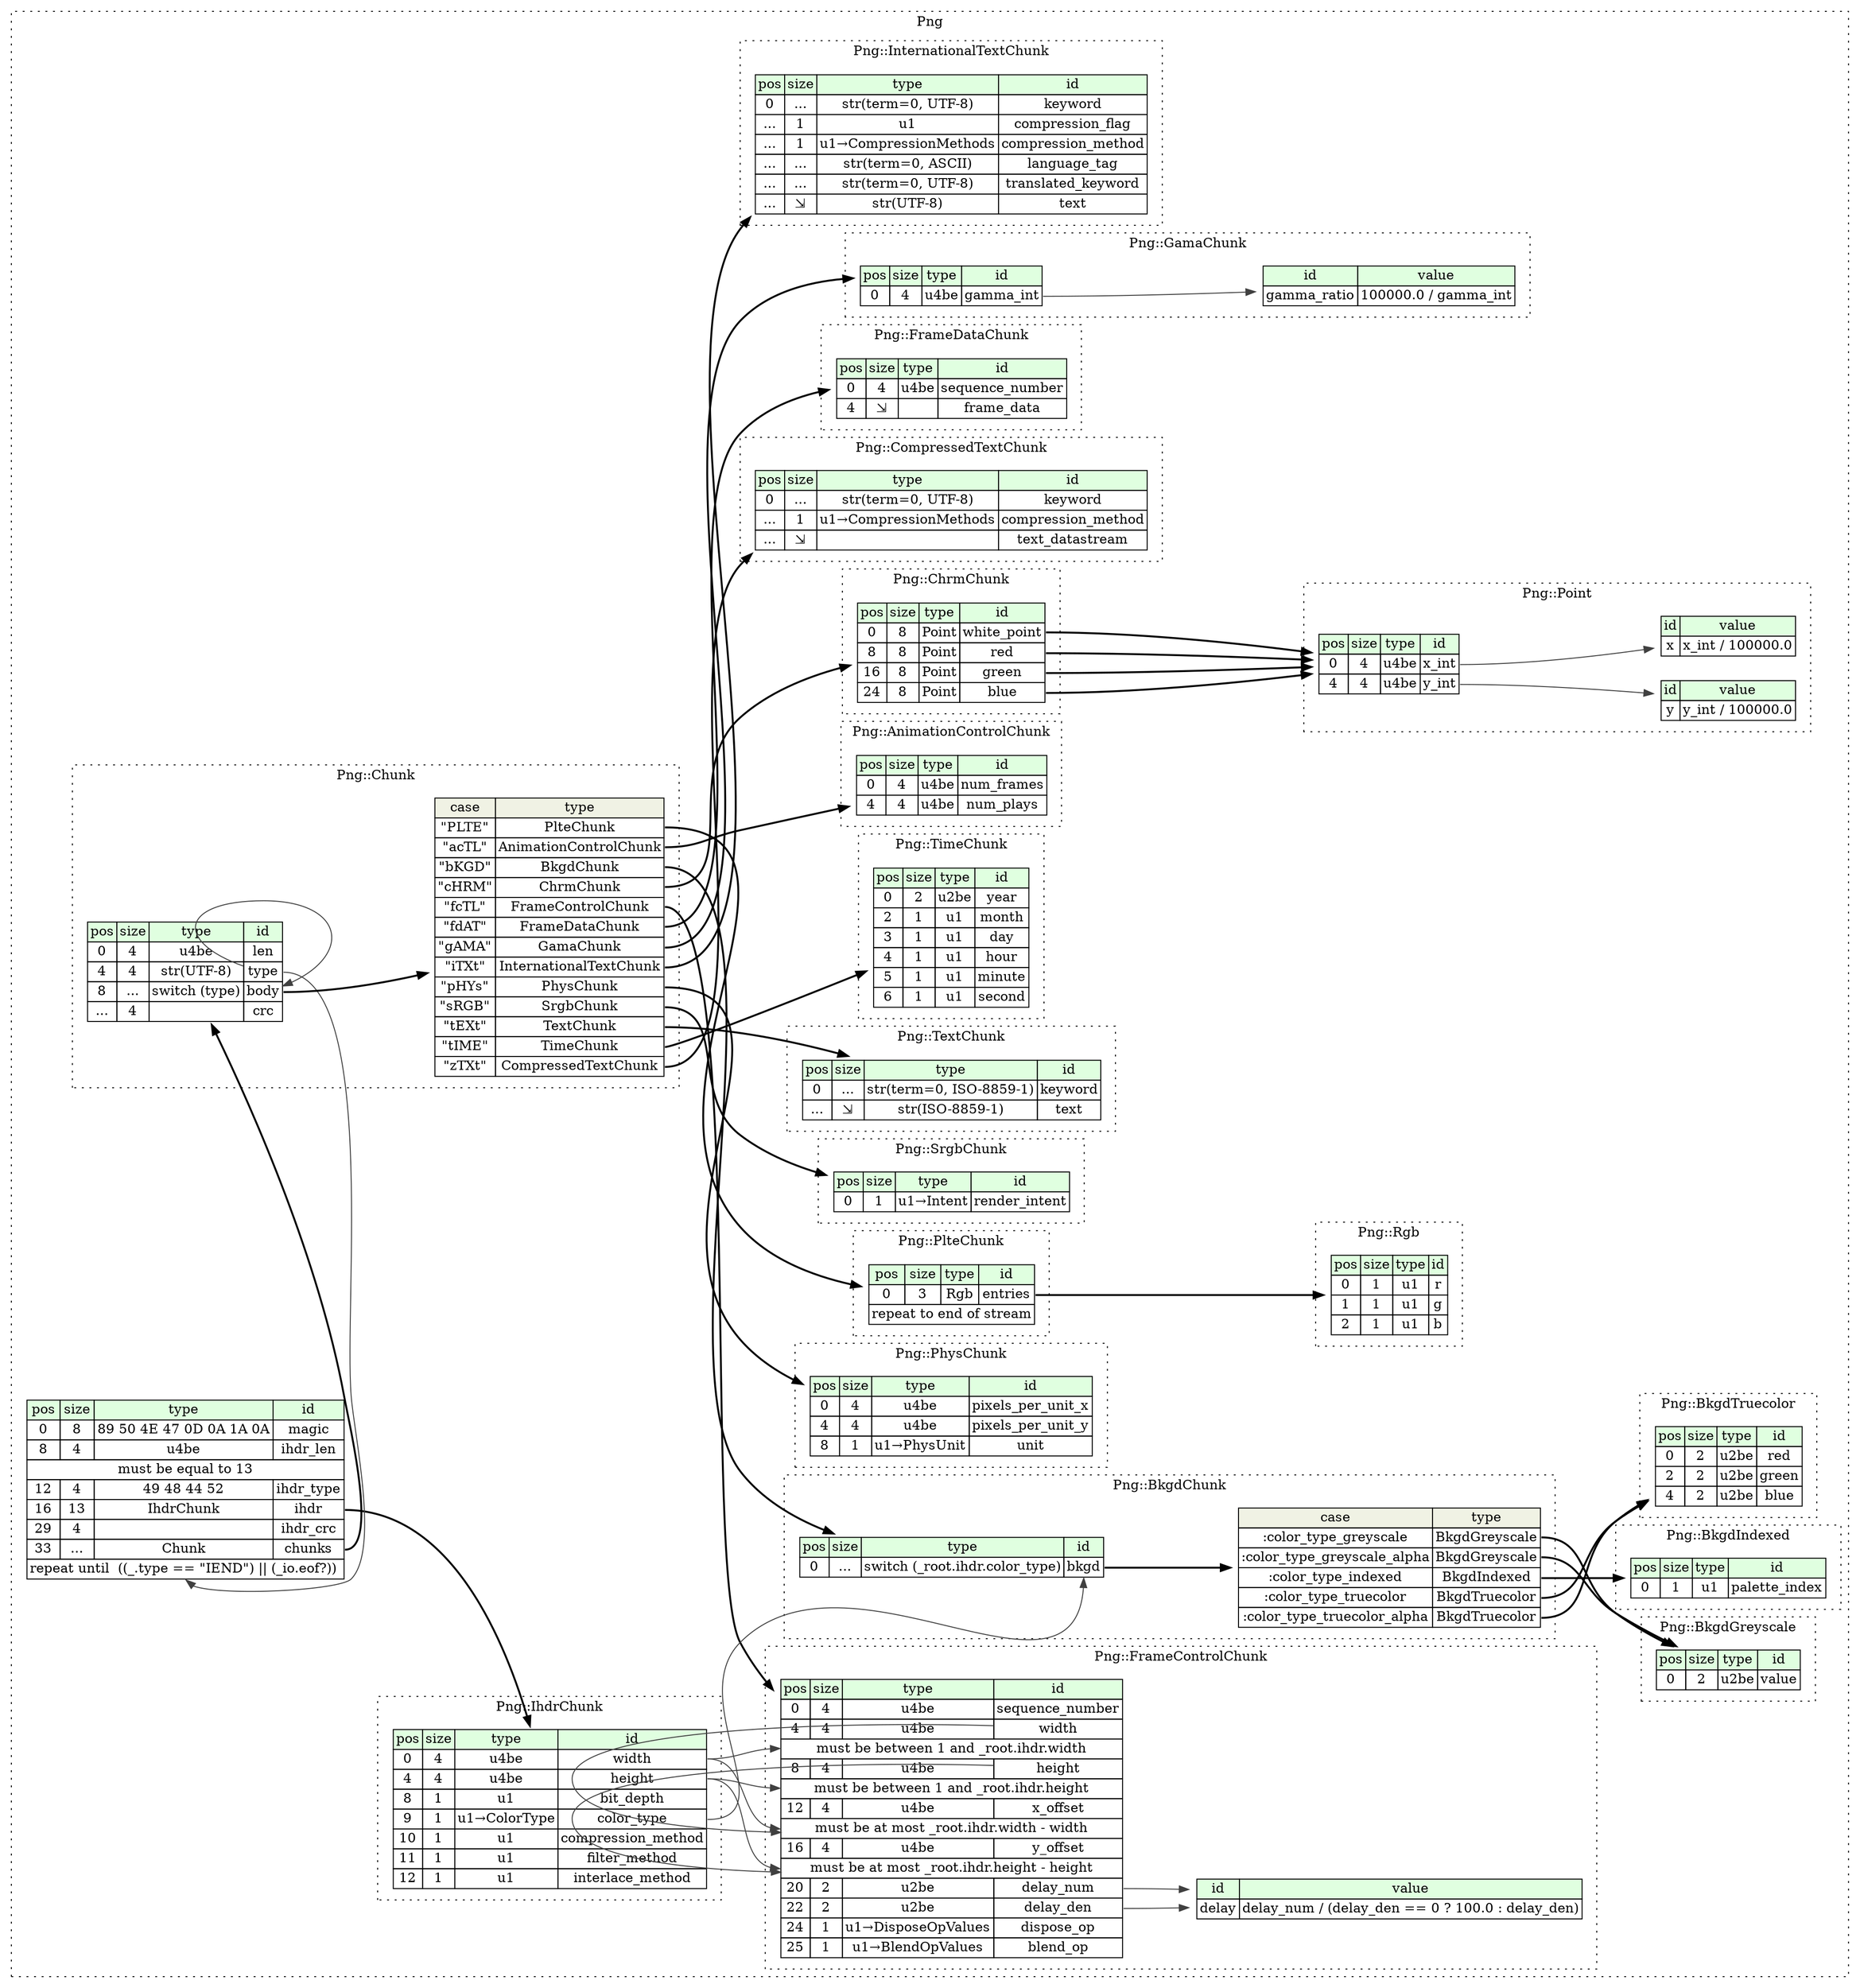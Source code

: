 digraph {
	rankdir=LR;
	node [shape=plaintext];
	subgraph cluster__png {
		label="Png";
		graph[style=dotted];

		png__seq [label=<<TABLE BORDER="0" CELLBORDER="1" CELLSPACING="0">
			<TR><TD BGCOLOR="#E0FFE0">pos</TD><TD BGCOLOR="#E0FFE0">size</TD><TD BGCOLOR="#E0FFE0">type</TD><TD BGCOLOR="#E0FFE0">id</TD></TR>
			<TR><TD PORT="magic_pos">0</TD><TD PORT="magic_size">8</TD><TD>89 50 4E 47 0D 0A 1A 0A</TD><TD PORT="magic_type">magic</TD></TR>
			<TR><TD PORT="ihdr_len_pos">8</TD><TD PORT="ihdr_len_size">4</TD><TD>u4be</TD><TD PORT="ihdr_len_type">ihdr_len</TD></TR>
			<TR><TD COLSPAN="4" PORT="ihdr_len__valid">must be equal to 13</TD></TR>
			<TR><TD PORT="ihdr_type_pos">12</TD><TD PORT="ihdr_type_size">4</TD><TD>49 48 44 52</TD><TD PORT="ihdr_type_type">ihdr_type</TD></TR>
			<TR><TD PORT="ihdr_pos">16</TD><TD PORT="ihdr_size">13</TD><TD>IhdrChunk</TD><TD PORT="ihdr_type">ihdr</TD></TR>
			<TR><TD PORT="ihdr_crc_pos">29</TD><TD PORT="ihdr_crc_size">4</TD><TD></TD><TD PORT="ihdr_crc_type">ihdr_crc</TD></TR>
			<TR><TD PORT="chunks_pos">33</TD><TD PORT="chunks_size">...</TD><TD>Chunk</TD><TD PORT="chunks_type">chunks</TD></TR>
			<TR><TD COLSPAN="4" PORT="chunks__repeat">repeat until  ((_.type == &quot;IEND&quot;) || (_io.eof?)) </TD></TR>
		</TABLE>>];
		subgraph cluster__animation_control_chunk {
			label="Png::AnimationControlChunk";
			graph[style=dotted];

			animation_control_chunk__seq [label=<<TABLE BORDER="0" CELLBORDER="1" CELLSPACING="0">
				<TR><TD BGCOLOR="#E0FFE0">pos</TD><TD BGCOLOR="#E0FFE0">size</TD><TD BGCOLOR="#E0FFE0">type</TD><TD BGCOLOR="#E0FFE0">id</TD></TR>
				<TR><TD PORT="num_frames_pos">0</TD><TD PORT="num_frames_size">4</TD><TD>u4be</TD><TD PORT="num_frames_type">num_frames</TD></TR>
				<TR><TD PORT="num_plays_pos">4</TD><TD PORT="num_plays_size">4</TD><TD>u4be</TD><TD PORT="num_plays_type">num_plays</TD></TR>
			</TABLE>>];
		}
		subgraph cluster__bkgd_chunk {
			label="Png::BkgdChunk";
			graph[style=dotted];

			bkgd_chunk__seq [label=<<TABLE BORDER="0" CELLBORDER="1" CELLSPACING="0">
				<TR><TD BGCOLOR="#E0FFE0">pos</TD><TD BGCOLOR="#E0FFE0">size</TD><TD BGCOLOR="#E0FFE0">type</TD><TD BGCOLOR="#E0FFE0">id</TD></TR>
				<TR><TD PORT="bkgd_pos">0</TD><TD PORT="bkgd_size">...</TD><TD>switch (_root.ihdr.color_type)</TD><TD PORT="bkgd_type">bkgd</TD></TR>
			</TABLE>>];
bkgd_chunk__seq_bkgd_switch [label=<<TABLE BORDER="0" CELLBORDER="1" CELLSPACING="0">
	<TR><TD BGCOLOR="#F0F2E4">case</TD><TD BGCOLOR="#F0F2E4">type</TD></TR>
	<TR><TD>:color_type_greyscale</TD><TD PORT="case0">BkgdGreyscale</TD></TR>
	<TR><TD>:color_type_greyscale_alpha</TD><TD PORT="case1">BkgdGreyscale</TD></TR>
	<TR><TD>:color_type_indexed</TD><TD PORT="case2">BkgdIndexed</TD></TR>
	<TR><TD>:color_type_truecolor</TD><TD PORT="case3">BkgdTruecolor</TD></TR>
	<TR><TD>:color_type_truecolor_alpha</TD><TD PORT="case4">BkgdTruecolor</TD></TR>
</TABLE>>];
		}
		subgraph cluster__bkgd_greyscale {
			label="Png::BkgdGreyscale";
			graph[style=dotted];

			bkgd_greyscale__seq [label=<<TABLE BORDER="0" CELLBORDER="1" CELLSPACING="0">
				<TR><TD BGCOLOR="#E0FFE0">pos</TD><TD BGCOLOR="#E0FFE0">size</TD><TD BGCOLOR="#E0FFE0">type</TD><TD BGCOLOR="#E0FFE0">id</TD></TR>
				<TR><TD PORT="value_pos">0</TD><TD PORT="value_size">2</TD><TD>u2be</TD><TD PORT="value_type">value</TD></TR>
			</TABLE>>];
		}
		subgraph cluster__bkgd_indexed {
			label="Png::BkgdIndexed";
			graph[style=dotted];

			bkgd_indexed__seq [label=<<TABLE BORDER="0" CELLBORDER="1" CELLSPACING="0">
				<TR><TD BGCOLOR="#E0FFE0">pos</TD><TD BGCOLOR="#E0FFE0">size</TD><TD BGCOLOR="#E0FFE0">type</TD><TD BGCOLOR="#E0FFE0">id</TD></TR>
				<TR><TD PORT="palette_index_pos">0</TD><TD PORT="palette_index_size">1</TD><TD>u1</TD><TD PORT="palette_index_type">palette_index</TD></TR>
			</TABLE>>];
		}
		subgraph cluster__bkgd_truecolor {
			label="Png::BkgdTruecolor";
			graph[style=dotted];

			bkgd_truecolor__seq [label=<<TABLE BORDER="0" CELLBORDER="1" CELLSPACING="0">
				<TR><TD BGCOLOR="#E0FFE0">pos</TD><TD BGCOLOR="#E0FFE0">size</TD><TD BGCOLOR="#E0FFE0">type</TD><TD BGCOLOR="#E0FFE0">id</TD></TR>
				<TR><TD PORT="red_pos">0</TD><TD PORT="red_size">2</TD><TD>u2be</TD><TD PORT="red_type">red</TD></TR>
				<TR><TD PORT="green_pos">2</TD><TD PORT="green_size">2</TD><TD>u2be</TD><TD PORT="green_type">green</TD></TR>
				<TR><TD PORT="blue_pos">4</TD><TD PORT="blue_size">2</TD><TD>u2be</TD><TD PORT="blue_type">blue</TD></TR>
			</TABLE>>];
		}
		subgraph cluster__chrm_chunk {
			label="Png::ChrmChunk";
			graph[style=dotted];

			chrm_chunk__seq [label=<<TABLE BORDER="0" CELLBORDER="1" CELLSPACING="0">
				<TR><TD BGCOLOR="#E0FFE0">pos</TD><TD BGCOLOR="#E0FFE0">size</TD><TD BGCOLOR="#E0FFE0">type</TD><TD BGCOLOR="#E0FFE0">id</TD></TR>
				<TR><TD PORT="white_point_pos">0</TD><TD PORT="white_point_size">8</TD><TD>Point</TD><TD PORT="white_point_type">white_point</TD></TR>
				<TR><TD PORT="red_pos">8</TD><TD PORT="red_size">8</TD><TD>Point</TD><TD PORT="red_type">red</TD></TR>
				<TR><TD PORT="green_pos">16</TD><TD PORT="green_size">8</TD><TD>Point</TD><TD PORT="green_type">green</TD></TR>
				<TR><TD PORT="blue_pos">24</TD><TD PORT="blue_size">8</TD><TD>Point</TD><TD PORT="blue_type">blue</TD></TR>
			</TABLE>>];
		}
		subgraph cluster__chunk {
			label="Png::Chunk";
			graph[style=dotted];

			chunk__seq [label=<<TABLE BORDER="0" CELLBORDER="1" CELLSPACING="0">
				<TR><TD BGCOLOR="#E0FFE0">pos</TD><TD BGCOLOR="#E0FFE0">size</TD><TD BGCOLOR="#E0FFE0">type</TD><TD BGCOLOR="#E0FFE0">id</TD></TR>
				<TR><TD PORT="len_pos">0</TD><TD PORT="len_size">4</TD><TD>u4be</TD><TD PORT="len_type">len</TD></TR>
				<TR><TD PORT="type_pos">4</TD><TD PORT="type_size">4</TD><TD>str(UTF-8)</TD><TD PORT="type_type">type</TD></TR>
				<TR><TD PORT="body_pos">8</TD><TD PORT="body_size">...</TD><TD>switch (type)</TD><TD PORT="body_type">body</TD></TR>
				<TR><TD PORT="crc_pos">...</TD><TD PORT="crc_size">4</TD><TD></TD><TD PORT="crc_type">crc</TD></TR>
			</TABLE>>];
chunk__seq_body_switch [label=<<TABLE BORDER="0" CELLBORDER="1" CELLSPACING="0">
	<TR><TD BGCOLOR="#F0F2E4">case</TD><TD BGCOLOR="#F0F2E4">type</TD></TR>
	<TR><TD>&quot;PLTE&quot;</TD><TD PORT="case0">PlteChunk</TD></TR>
	<TR><TD>&quot;acTL&quot;</TD><TD PORT="case1">AnimationControlChunk</TD></TR>
	<TR><TD>&quot;bKGD&quot;</TD><TD PORT="case2">BkgdChunk</TD></TR>
	<TR><TD>&quot;cHRM&quot;</TD><TD PORT="case3">ChrmChunk</TD></TR>
	<TR><TD>&quot;fcTL&quot;</TD><TD PORT="case4">FrameControlChunk</TD></TR>
	<TR><TD>&quot;fdAT&quot;</TD><TD PORT="case5">FrameDataChunk</TD></TR>
	<TR><TD>&quot;gAMA&quot;</TD><TD PORT="case6">GamaChunk</TD></TR>
	<TR><TD>&quot;iTXt&quot;</TD><TD PORT="case7">InternationalTextChunk</TD></TR>
	<TR><TD>&quot;pHYs&quot;</TD><TD PORT="case8">PhysChunk</TD></TR>
	<TR><TD>&quot;sRGB&quot;</TD><TD PORT="case9">SrgbChunk</TD></TR>
	<TR><TD>&quot;tEXt&quot;</TD><TD PORT="case10">TextChunk</TD></TR>
	<TR><TD>&quot;tIME&quot;</TD><TD PORT="case11">TimeChunk</TD></TR>
	<TR><TD>&quot;zTXt&quot;</TD><TD PORT="case12">CompressedTextChunk</TD></TR>
</TABLE>>];
		}
		subgraph cluster__compressed_text_chunk {
			label="Png::CompressedTextChunk";
			graph[style=dotted];

			compressed_text_chunk__seq [label=<<TABLE BORDER="0" CELLBORDER="1" CELLSPACING="0">
				<TR><TD BGCOLOR="#E0FFE0">pos</TD><TD BGCOLOR="#E0FFE0">size</TD><TD BGCOLOR="#E0FFE0">type</TD><TD BGCOLOR="#E0FFE0">id</TD></TR>
				<TR><TD PORT="keyword_pos">0</TD><TD PORT="keyword_size">...</TD><TD>str(term=0, UTF-8)</TD><TD PORT="keyword_type">keyword</TD></TR>
				<TR><TD PORT="compression_method_pos">...</TD><TD PORT="compression_method_size">1</TD><TD>u1→CompressionMethods</TD><TD PORT="compression_method_type">compression_method</TD></TR>
				<TR><TD PORT="text_datastream_pos">...</TD><TD PORT="text_datastream_size">⇲</TD><TD></TD><TD PORT="text_datastream_type">text_datastream</TD></TR>
			</TABLE>>];
		}
		subgraph cluster__frame_control_chunk {
			label="Png::FrameControlChunk";
			graph[style=dotted];

			frame_control_chunk__seq [label=<<TABLE BORDER="0" CELLBORDER="1" CELLSPACING="0">
				<TR><TD BGCOLOR="#E0FFE0">pos</TD><TD BGCOLOR="#E0FFE0">size</TD><TD BGCOLOR="#E0FFE0">type</TD><TD BGCOLOR="#E0FFE0">id</TD></TR>
				<TR><TD PORT="sequence_number_pos">0</TD><TD PORT="sequence_number_size">4</TD><TD>u4be</TD><TD PORT="sequence_number_type">sequence_number</TD></TR>
				<TR><TD PORT="width_pos">4</TD><TD PORT="width_size">4</TD><TD>u4be</TD><TD PORT="width_type">width</TD></TR>
				<TR><TD COLSPAN="4" PORT="width__valid">must be between 1 and _root.ihdr.width</TD></TR>
				<TR><TD PORT="height_pos">8</TD><TD PORT="height_size">4</TD><TD>u4be</TD><TD PORT="height_type">height</TD></TR>
				<TR><TD COLSPAN="4" PORT="height__valid">must be between 1 and _root.ihdr.height</TD></TR>
				<TR><TD PORT="x_offset_pos">12</TD><TD PORT="x_offset_size">4</TD><TD>u4be</TD><TD PORT="x_offset_type">x_offset</TD></TR>
				<TR><TD COLSPAN="4" PORT="x_offset__valid">must be at most _root.ihdr.width - width</TD></TR>
				<TR><TD PORT="y_offset_pos">16</TD><TD PORT="y_offset_size">4</TD><TD>u4be</TD><TD PORT="y_offset_type">y_offset</TD></TR>
				<TR><TD COLSPAN="4" PORT="y_offset__valid">must be at most _root.ihdr.height - height</TD></TR>
				<TR><TD PORT="delay_num_pos">20</TD><TD PORT="delay_num_size">2</TD><TD>u2be</TD><TD PORT="delay_num_type">delay_num</TD></TR>
				<TR><TD PORT="delay_den_pos">22</TD><TD PORT="delay_den_size">2</TD><TD>u2be</TD><TD PORT="delay_den_type">delay_den</TD></TR>
				<TR><TD PORT="dispose_op_pos">24</TD><TD PORT="dispose_op_size">1</TD><TD>u1→DisposeOpValues</TD><TD PORT="dispose_op_type">dispose_op</TD></TR>
				<TR><TD PORT="blend_op_pos">25</TD><TD PORT="blend_op_size">1</TD><TD>u1→BlendOpValues</TD><TD PORT="blend_op_type">blend_op</TD></TR>
			</TABLE>>];
			frame_control_chunk__inst__delay [label=<<TABLE BORDER="0" CELLBORDER="1" CELLSPACING="0">
				<TR><TD BGCOLOR="#E0FFE0">id</TD><TD BGCOLOR="#E0FFE0">value</TD></TR>
				<TR><TD>delay</TD><TD>delay_num / (delay_den == 0 ? 100.0 : delay_den)</TD></TR>
			</TABLE>>];
		}
		subgraph cluster__frame_data_chunk {
			label="Png::FrameDataChunk";
			graph[style=dotted];

			frame_data_chunk__seq [label=<<TABLE BORDER="0" CELLBORDER="1" CELLSPACING="0">
				<TR><TD BGCOLOR="#E0FFE0">pos</TD><TD BGCOLOR="#E0FFE0">size</TD><TD BGCOLOR="#E0FFE0">type</TD><TD BGCOLOR="#E0FFE0">id</TD></TR>
				<TR><TD PORT="sequence_number_pos">0</TD><TD PORT="sequence_number_size">4</TD><TD>u4be</TD><TD PORT="sequence_number_type">sequence_number</TD></TR>
				<TR><TD PORT="frame_data_pos">4</TD><TD PORT="frame_data_size">⇲</TD><TD></TD><TD PORT="frame_data_type">frame_data</TD></TR>
			</TABLE>>];
		}
		subgraph cluster__gama_chunk {
			label="Png::GamaChunk";
			graph[style=dotted];

			gama_chunk__seq [label=<<TABLE BORDER="0" CELLBORDER="1" CELLSPACING="0">
				<TR><TD BGCOLOR="#E0FFE0">pos</TD><TD BGCOLOR="#E0FFE0">size</TD><TD BGCOLOR="#E0FFE0">type</TD><TD BGCOLOR="#E0FFE0">id</TD></TR>
				<TR><TD PORT="gamma_int_pos">0</TD><TD PORT="gamma_int_size">4</TD><TD>u4be</TD><TD PORT="gamma_int_type">gamma_int</TD></TR>
			</TABLE>>];
			gama_chunk__inst__gamma_ratio [label=<<TABLE BORDER="0" CELLBORDER="1" CELLSPACING="0">
				<TR><TD BGCOLOR="#E0FFE0">id</TD><TD BGCOLOR="#E0FFE0">value</TD></TR>
				<TR><TD>gamma_ratio</TD><TD>100000.0 / gamma_int</TD></TR>
			</TABLE>>];
		}
		subgraph cluster__ihdr_chunk {
			label="Png::IhdrChunk";
			graph[style=dotted];

			ihdr_chunk__seq [label=<<TABLE BORDER="0" CELLBORDER="1" CELLSPACING="0">
				<TR><TD BGCOLOR="#E0FFE0">pos</TD><TD BGCOLOR="#E0FFE0">size</TD><TD BGCOLOR="#E0FFE0">type</TD><TD BGCOLOR="#E0FFE0">id</TD></TR>
				<TR><TD PORT="width_pos">0</TD><TD PORT="width_size">4</TD><TD>u4be</TD><TD PORT="width_type">width</TD></TR>
				<TR><TD PORT="height_pos">4</TD><TD PORT="height_size">4</TD><TD>u4be</TD><TD PORT="height_type">height</TD></TR>
				<TR><TD PORT="bit_depth_pos">8</TD><TD PORT="bit_depth_size">1</TD><TD>u1</TD><TD PORT="bit_depth_type">bit_depth</TD></TR>
				<TR><TD PORT="color_type_pos">9</TD><TD PORT="color_type_size">1</TD><TD>u1→ColorType</TD><TD PORT="color_type_type">color_type</TD></TR>
				<TR><TD PORT="compression_method_pos">10</TD><TD PORT="compression_method_size">1</TD><TD>u1</TD><TD PORT="compression_method_type">compression_method</TD></TR>
				<TR><TD PORT="filter_method_pos">11</TD><TD PORT="filter_method_size">1</TD><TD>u1</TD><TD PORT="filter_method_type">filter_method</TD></TR>
				<TR><TD PORT="interlace_method_pos">12</TD><TD PORT="interlace_method_size">1</TD><TD>u1</TD><TD PORT="interlace_method_type">interlace_method</TD></TR>
			</TABLE>>];
		}
		subgraph cluster__international_text_chunk {
			label="Png::InternationalTextChunk";
			graph[style=dotted];

			international_text_chunk__seq [label=<<TABLE BORDER="0" CELLBORDER="1" CELLSPACING="0">
				<TR><TD BGCOLOR="#E0FFE0">pos</TD><TD BGCOLOR="#E0FFE0">size</TD><TD BGCOLOR="#E0FFE0">type</TD><TD BGCOLOR="#E0FFE0">id</TD></TR>
				<TR><TD PORT="keyword_pos">0</TD><TD PORT="keyword_size">...</TD><TD>str(term=0, UTF-8)</TD><TD PORT="keyword_type">keyword</TD></TR>
				<TR><TD PORT="compression_flag_pos">...</TD><TD PORT="compression_flag_size">1</TD><TD>u1</TD><TD PORT="compression_flag_type">compression_flag</TD></TR>
				<TR><TD PORT="compression_method_pos">...</TD><TD PORT="compression_method_size">1</TD><TD>u1→CompressionMethods</TD><TD PORT="compression_method_type">compression_method</TD></TR>
				<TR><TD PORT="language_tag_pos">...</TD><TD PORT="language_tag_size">...</TD><TD>str(term=0, ASCII)</TD><TD PORT="language_tag_type">language_tag</TD></TR>
				<TR><TD PORT="translated_keyword_pos">...</TD><TD PORT="translated_keyword_size">...</TD><TD>str(term=0, UTF-8)</TD><TD PORT="translated_keyword_type">translated_keyword</TD></TR>
				<TR><TD PORT="text_pos">...</TD><TD PORT="text_size">⇲</TD><TD>str(UTF-8)</TD><TD PORT="text_type">text</TD></TR>
			</TABLE>>];
		}
		subgraph cluster__phys_chunk {
			label="Png::PhysChunk";
			graph[style=dotted];

			phys_chunk__seq [label=<<TABLE BORDER="0" CELLBORDER="1" CELLSPACING="0">
				<TR><TD BGCOLOR="#E0FFE0">pos</TD><TD BGCOLOR="#E0FFE0">size</TD><TD BGCOLOR="#E0FFE0">type</TD><TD BGCOLOR="#E0FFE0">id</TD></TR>
				<TR><TD PORT="pixels_per_unit_x_pos">0</TD><TD PORT="pixels_per_unit_x_size">4</TD><TD>u4be</TD><TD PORT="pixels_per_unit_x_type">pixels_per_unit_x</TD></TR>
				<TR><TD PORT="pixels_per_unit_y_pos">4</TD><TD PORT="pixels_per_unit_y_size">4</TD><TD>u4be</TD><TD PORT="pixels_per_unit_y_type">pixels_per_unit_y</TD></TR>
				<TR><TD PORT="unit_pos">8</TD><TD PORT="unit_size">1</TD><TD>u1→PhysUnit</TD><TD PORT="unit_type">unit</TD></TR>
			</TABLE>>];
		}
		subgraph cluster__plte_chunk {
			label="Png::PlteChunk";
			graph[style=dotted];

			plte_chunk__seq [label=<<TABLE BORDER="0" CELLBORDER="1" CELLSPACING="0">
				<TR><TD BGCOLOR="#E0FFE0">pos</TD><TD BGCOLOR="#E0FFE0">size</TD><TD BGCOLOR="#E0FFE0">type</TD><TD BGCOLOR="#E0FFE0">id</TD></TR>
				<TR><TD PORT="entries_pos">0</TD><TD PORT="entries_size">3</TD><TD>Rgb</TD><TD PORT="entries_type">entries</TD></TR>
				<TR><TD COLSPAN="4" PORT="entries__repeat">repeat to end of stream</TD></TR>
			</TABLE>>];
		}
		subgraph cluster__point {
			label="Png::Point";
			graph[style=dotted];

			point__seq [label=<<TABLE BORDER="0" CELLBORDER="1" CELLSPACING="0">
				<TR><TD BGCOLOR="#E0FFE0">pos</TD><TD BGCOLOR="#E0FFE0">size</TD><TD BGCOLOR="#E0FFE0">type</TD><TD BGCOLOR="#E0FFE0">id</TD></TR>
				<TR><TD PORT="x_int_pos">0</TD><TD PORT="x_int_size">4</TD><TD>u4be</TD><TD PORT="x_int_type">x_int</TD></TR>
				<TR><TD PORT="y_int_pos">4</TD><TD PORT="y_int_size">4</TD><TD>u4be</TD><TD PORT="y_int_type">y_int</TD></TR>
			</TABLE>>];
			point__inst__x [label=<<TABLE BORDER="0" CELLBORDER="1" CELLSPACING="0">
				<TR><TD BGCOLOR="#E0FFE0">id</TD><TD BGCOLOR="#E0FFE0">value</TD></TR>
				<TR><TD>x</TD><TD>x_int / 100000.0</TD></TR>
			</TABLE>>];
			point__inst__y [label=<<TABLE BORDER="0" CELLBORDER="1" CELLSPACING="0">
				<TR><TD BGCOLOR="#E0FFE0">id</TD><TD BGCOLOR="#E0FFE0">value</TD></TR>
				<TR><TD>y</TD><TD>y_int / 100000.0</TD></TR>
			</TABLE>>];
		}
		subgraph cluster__rgb {
			label="Png::Rgb";
			graph[style=dotted];

			rgb__seq [label=<<TABLE BORDER="0" CELLBORDER="1" CELLSPACING="0">
				<TR><TD BGCOLOR="#E0FFE0">pos</TD><TD BGCOLOR="#E0FFE0">size</TD><TD BGCOLOR="#E0FFE0">type</TD><TD BGCOLOR="#E0FFE0">id</TD></TR>
				<TR><TD PORT="r_pos">0</TD><TD PORT="r_size">1</TD><TD>u1</TD><TD PORT="r_type">r</TD></TR>
				<TR><TD PORT="g_pos">1</TD><TD PORT="g_size">1</TD><TD>u1</TD><TD PORT="g_type">g</TD></TR>
				<TR><TD PORT="b_pos">2</TD><TD PORT="b_size">1</TD><TD>u1</TD><TD PORT="b_type">b</TD></TR>
			</TABLE>>];
		}
		subgraph cluster__srgb_chunk {
			label="Png::SrgbChunk";
			graph[style=dotted];

			srgb_chunk__seq [label=<<TABLE BORDER="0" CELLBORDER="1" CELLSPACING="0">
				<TR><TD BGCOLOR="#E0FFE0">pos</TD><TD BGCOLOR="#E0FFE0">size</TD><TD BGCOLOR="#E0FFE0">type</TD><TD BGCOLOR="#E0FFE0">id</TD></TR>
				<TR><TD PORT="render_intent_pos">0</TD><TD PORT="render_intent_size">1</TD><TD>u1→Intent</TD><TD PORT="render_intent_type">render_intent</TD></TR>
			</TABLE>>];
		}
		subgraph cluster__text_chunk {
			label="Png::TextChunk";
			graph[style=dotted];

			text_chunk__seq [label=<<TABLE BORDER="0" CELLBORDER="1" CELLSPACING="0">
				<TR><TD BGCOLOR="#E0FFE0">pos</TD><TD BGCOLOR="#E0FFE0">size</TD><TD BGCOLOR="#E0FFE0">type</TD><TD BGCOLOR="#E0FFE0">id</TD></TR>
				<TR><TD PORT="keyword_pos">0</TD><TD PORT="keyword_size">...</TD><TD>str(term=0, ISO-8859-1)</TD><TD PORT="keyword_type">keyword</TD></TR>
				<TR><TD PORT="text_pos">...</TD><TD PORT="text_size">⇲</TD><TD>str(ISO-8859-1)</TD><TD PORT="text_type">text</TD></TR>
			</TABLE>>];
		}
		subgraph cluster__time_chunk {
			label="Png::TimeChunk";
			graph[style=dotted];

			time_chunk__seq [label=<<TABLE BORDER="0" CELLBORDER="1" CELLSPACING="0">
				<TR><TD BGCOLOR="#E0FFE0">pos</TD><TD BGCOLOR="#E0FFE0">size</TD><TD BGCOLOR="#E0FFE0">type</TD><TD BGCOLOR="#E0FFE0">id</TD></TR>
				<TR><TD PORT="year_pos">0</TD><TD PORT="year_size">2</TD><TD>u2be</TD><TD PORT="year_type">year</TD></TR>
				<TR><TD PORT="month_pos">2</TD><TD PORT="month_size">1</TD><TD>u1</TD><TD PORT="month_type">month</TD></TR>
				<TR><TD PORT="day_pos">3</TD><TD PORT="day_size">1</TD><TD>u1</TD><TD PORT="day_type">day</TD></TR>
				<TR><TD PORT="hour_pos">4</TD><TD PORT="hour_size">1</TD><TD>u1</TD><TD PORT="hour_type">hour</TD></TR>
				<TR><TD PORT="minute_pos">5</TD><TD PORT="minute_size">1</TD><TD>u1</TD><TD PORT="minute_type">minute</TD></TR>
				<TR><TD PORT="second_pos">6</TD><TD PORT="second_size">1</TD><TD>u1</TD><TD PORT="second_type">second</TD></TR>
			</TABLE>>];
		}
	}
	png__seq:ihdr_type -> ihdr_chunk__seq [style=bold];
	png__seq:chunks_type -> chunk__seq [style=bold];
	chunk__seq:type_type -> png__seq:chunks__repeat [color="#404040"];
	bkgd_chunk__seq:bkgd_type -> bkgd_chunk__seq_bkgd_switch [style=bold];
	bkgd_chunk__seq_bkgd_switch:case0 -> bkgd_greyscale__seq [style=bold];
	bkgd_chunk__seq_bkgd_switch:case1 -> bkgd_greyscale__seq [style=bold];
	bkgd_chunk__seq_bkgd_switch:case2 -> bkgd_indexed__seq [style=bold];
	bkgd_chunk__seq_bkgd_switch:case3 -> bkgd_truecolor__seq [style=bold];
	bkgd_chunk__seq_bkgd_switch:case4 -> bkgd_truecolor__seq [style=bold];
	ihdr_chunk__seq:color_type_type -> bkgd_chunk__seq:bkgd_type [color="#404040"];
	chrm_chunk__seq:white_point_type -> point__seq [style=bold];
	chrm_chunk__seq:red_type -> point__seq [style=bold];
	chrm_chunk__seq:green_type -> point__seq [style=bold];
	chrm_chunk__seq:blue_type -> point__seq [style=bold];
	chunk__seq:body_type -> chunk__seq_body_switch [style=bold];
	chunk__seq_body_switch:case0 -> plte_chunk__seq [style=bold];
	chunk__seq_body_switch:case1 -> animation_control_chunk__seq [style=bold];
	chunk__seq_body_switch:case2 -> bkgd_chunk__seq [style=bold];
	chunk__seq_body_switch:case3 -> chrm_chunk__seq [style=bold];
	chunk__seq_body_switch:case4 -> frame_control_chunk__seq [style=bold];
	chunk__seq_body_switch:case5 -> frame_data_chunk__seq [style=bold];
	chunk__seq_body_switch:case6 -> gama_chunk__seq [style=bold];
	chunk__seq_body_switch:case7 -> international_text_chunk__seq [style=bold];
	chunk__seq_body_switch:case8 -> phys_chunk__seq [style=bold];
	chunk__seq_body_switch:case9 -> srgb_chunk__seq [style=bold];
	chunk__seq_body_switch:case10 -> text_chunk__seq [style=bold];
	chunk__seq_body_switch:case11 -> time_chunk__seq [style=bold];
	chunk__seq_body_switch:case12 -> compressed_text_chunk__seq [style=bold];
	chunk__seq:type_type -> chunk__seq:body_type [color="#404040"];
	ihdr_chunk__seq:width_type -> frame_control_chunk__seq:width__valid [color="#404040"];
	ihdr_chunk__seq:height_type -> frame_control_chunk__seq:height__valid [color="#404040"];
	ihdr_chunk__seq:width_type -> frame_control_chunk__seq:x_offset__valid [color="#404040"];
	frame_control_chunk__seq:width_type -> frame_control_chunk__seq:x_offset__valid [color="#404040"];
	ihdr_chunk__seq:height_type -> frame_control_chunk__seq:y_offset__valid [color="#404040"];
	frame_control_chunk__seq:height_type -> frame_control_chunk__seq:y_offset__valid [color="#404040"];
	frame_control_chunk__seq:delay_num_type -> frame_control_chunk__inst__delay [color="#404040"];
	frame_control_chunk__seq:delay_den_type -> frame_control_chunk__inst__delay [color="#404040"];
	gama_chunk__seq:gamma_int_type -> gama_chunk__inst__gamma_ratio [color="#404040"];
	plte_chunk__seq:entries_type -> rgb__seq [style=bold];
	point__seq:x_int_type -> point__inst__x [color="#404040"];
	point__seq:y_int_type -> point__inst__y [color="#404040"];
}
